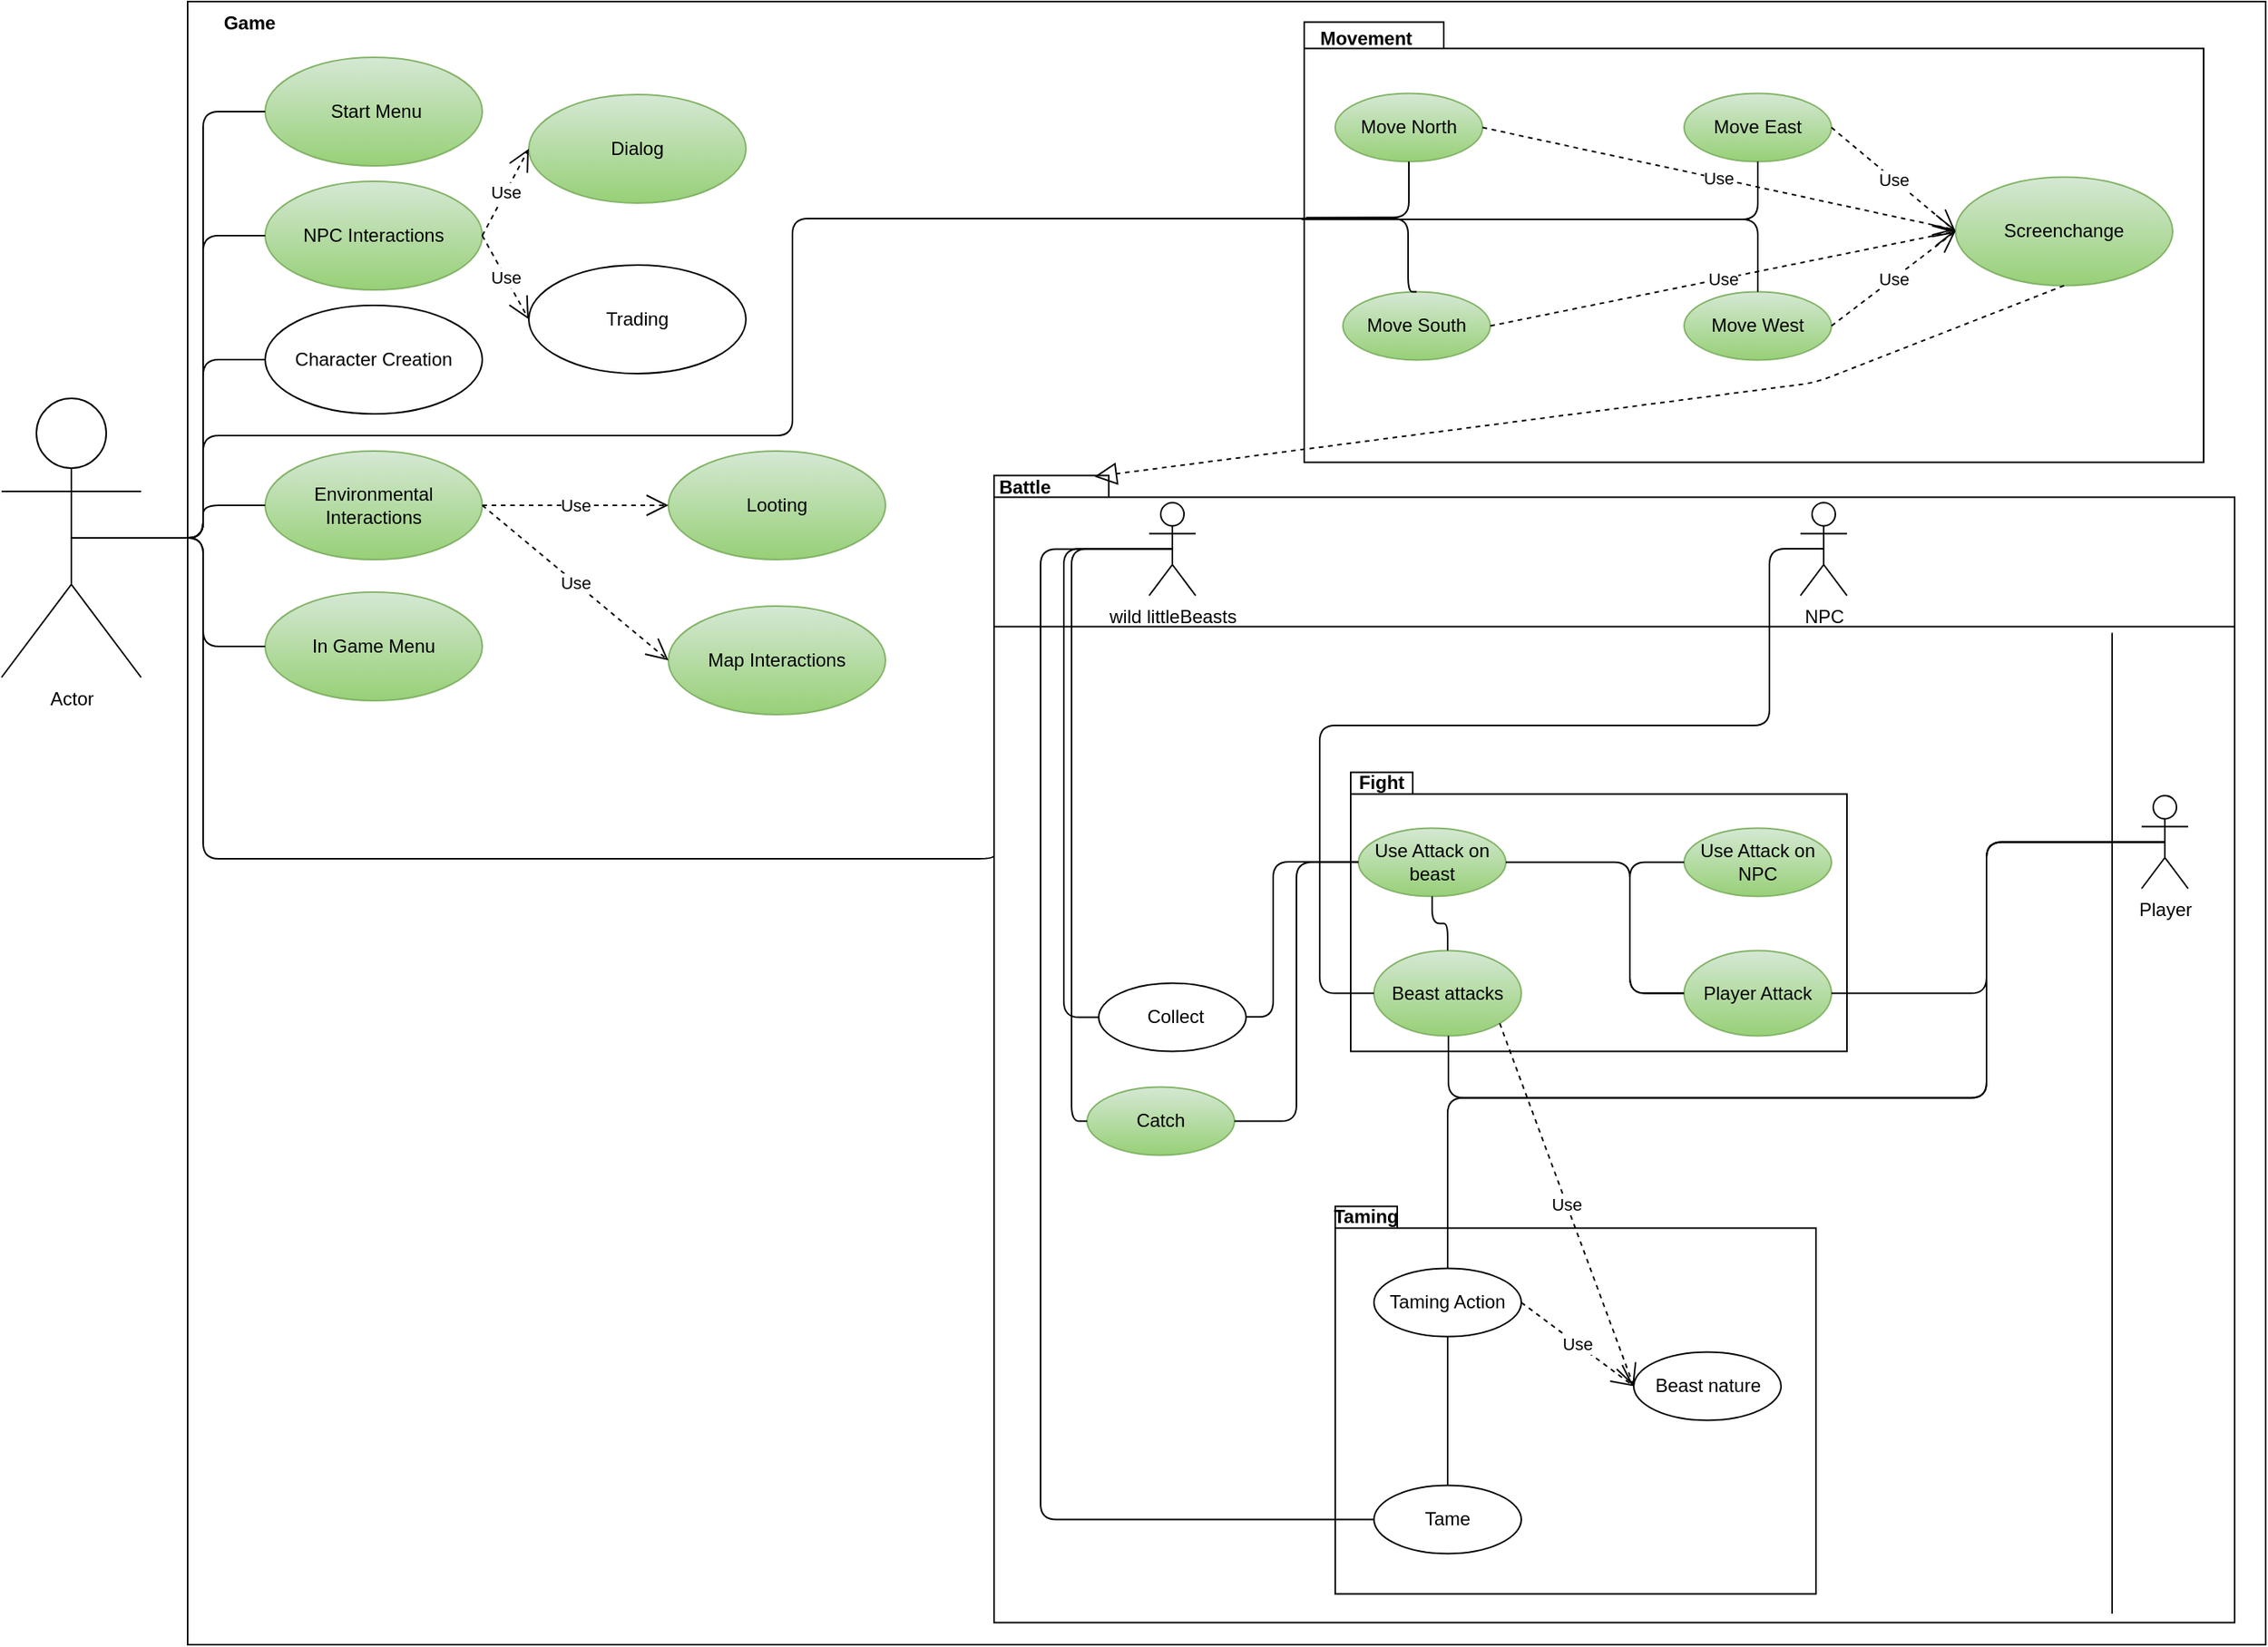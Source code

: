 <mxfile version="14.7.7" type="device"><diagram name="Page-1" id="e7e014a7-5840-1c2e-5031-d8a46d1fe8dd"><mxGraphModel dx="159" dy="99" grid="1" gridSize="10" guides="1" tooltips="1" connect="1" arrows="1" fold="1" page="1" pageScale="1" pageWidth="1169" pageHeight="826" background="#ffffff" math="0" shadow="0"><root><mxCell id="0"/><mxCell id="1" parent="0"/><mxCell id="sRtUOLRBgrClI-MuPztA-41" value="Actor" style="shape=umlActor;verticalLabelPosition=bottom;verticalAlign=top;html=1;outlineConnect=0;" parent="1" vertex="1"><mxGeometry x="10" y="266" width="90" height="180" as="geometry"/></mxCell><mxCell id="sRtUOLRBgrClI-MuPztA-45" value="" style="html=1;" parent="1" vertex="1"><mxGeometry x="130" y="10" width="1340" height="1060" as="geometry"/></mxCell><mxCell id="sRtUOLRBgrClI-MuPztA-47" value="Game" style="text;align=center;fontStyle=1;verticalAlign=middle;spacingLeft=3;spacingRight=3;strokeColor=none;rotatable=0;points=[[0,0.5],[1,0.5]];portConstraint=eastwest;" parent="1" vertex="1"><mxGeometry x="130" y="10" width="80" height="26" as="geometry"/></mxCell><mxCell id="sRtUOLRBgrClI-MuPztA-51" value="&lt;div&gt;&amp;nbsp;Start Menu&lt;/div&gt;" style="ellipse;whiteSpace=wrap;html=1;fillColor=#d5e8d4;strokeColor=#82b366;gradientColor=#97d077;" parent="1" vertex="1"><mxGeometry x="180" y="46" width="140" height="70" as="geometry"/></mxCell><mxCell id="sRtUOLRBgrClI-MuPztA-56" value="" style="endArrow=none;html=1;edgeStyle=orthogonalEdgeStyle;entryX=0;entryY=0.5;entryDx=0;entryDy=0;" parent="1" source="sRtUOLRBgrClI-MuPztA-41" target="sRtUOLRBgrClI-MuPztA-51" edge="1"><mxGeometry relative="1" as="geometry"><mxPoint x="-70" y="556" as="sourcePoint"/><mxPoint x="90" y="556" as="targetPoint"/></mxGeometry></mxCell><mxCell id="sRtUOLRBgrClI-MuPztA-64" value="NPC Interactions" style="ellipse;whiteSpace=wrap;html=1;fillColor=#d5e8d4;strokeColor=#82b366;gradientColor=#97d077;" parent="1" vertex="1"><mxGeometry x="180" y="126" width="140" height="70" as="geometry"/></mxCell><mxCell id="sRtUOLRBgrClI-MuPztA-65" value="" style="endArrow=none;html=1;edgeStyle=orthogonalEdgeStyle;exitX=0.5;exitY=0.5;exitDx=0;exitDy=0;exitPerimeter=0;entryX=0;entryY=0.5;entryDx=0;entryDy=0;" parent="1" source="sRtUOLRBgrClI-MuPztA-41" target="sRtUOLRBgrClI-MuPztA-64" edge="1"><mxGeometry relative="1" as="geometry"><mxPoint x="320" y="346" as="sourcePoint"/><mxPoint x="480" y="346" as="targetPoint"/><Array as="points"><mxPoint x="140" y="356"/><mxPoint x="140" y="161"/></Array></mxGeometry></mxCell><mxCell id="sRtUOLRBgrClI-MuPztA-69" value="Dialog" style="ellipse;whiteSpace=wrap;html=1;fillColor=#d5e8d4;strokeColor=#82b366;gradientColor=#97D077;" parent="1" vertex="1"><mxGeometry x="350" y="70" width="140" height="70" as="geometry"/></mxCell><mxCell id="sRtUOLRBgrClI-MuPztA-70" value="Trading" style="ellipse;whiteSpace=wrap;html=1;" parent="1" vertex="1"><mxGeometry x="350" y="180" width="140" height="70" as="geometry"/></mxCell><mxCell id="sRtUOLRBgrClI-MuPztA-71" value="Use" style="endArrow=open;endSize=12;dashed=1;html=1;exitX=1;exitY=0.5;exitDx=0;exitDy=0;entryX=0;entryY=0.5;entryDx=0;entryDy=0;" parent="1" source="sRtUOLRBgrClI-MuPztA-64" target="sRtUOLRBgrClI-MuPztA-69" edge="1"><mxGeometry width="160" relative="1" as="geometry"><mxPoint x="320" y="346" as="sourcePoint"/><mxPoint x="480" y="346" as="targetPoint"/></mxGeometry></mxCell><mxCell id="sRtUOLRBgrClI-MuPztA-72" value="Use" style="endArrow=open;endSize=12;dashed=1;html=1;exitX=1;exitY=0.5;exitDx=0;exitDy=0;entryX=0;entryY=0.5;entryDx=0;entryDy=0;" parent="1" source="sRtUOLRBgrClI-MuPztA-64" target="sRtUOLRBgrClI-MuPztA-70" edge="1"><mxGeometry width="160" relative="1" as="geometry"><mxPoint x="450" y="376" as="sourcePoint"/><mxPoint x="610" y="376" as="targetPoint"/></mxGeometry></mxCell><mxCell id="oWxDJWbDWD7QERlQmMKp-1" value="Character Creation" style="ellipse;whiteSpace=wrap;html=1;strokeColor=#000000;" parent="1" vertex="1"><mxGeometry x="180" y="206" width="140" height="70" as="geometry"/></mxCell><mxCell id="oWxDJWbDWD7QERlQmMKp-2" value="" style="endArrow=none;html=1;edgeStyle=orthogonalEdgeStyle;exitX=0.5;exitY=0.5;exitDx=0;exitDy=0;exitPerimeter=0;entryX=0;entryY=0.5;entryDx=0;entryDy=0;" parent="1" source="sRtUOLRBgrClI-MuPztA-41" target="oWxDJWbDWD7QERlQmMKp-1" edge="1"><mxGeometry relative="1" as="geometry"><mxPoint x="270" y="376" as="sourcePoint"/><mxPoint x="430" y="376" as="targetPoint"/></mxGeometry></mxCell><mxCell id="oWxDJWbDWD7QERlQmMKp-5" value="Environmental Interactions" style="ellipse;whiteSpace=wrap;html=1;strokeColor=#82b366;fillColor=#d5e8d4;gradientColor=#97D077;" parent="1" vertex="1"><mxGeometry x="180" y="300" width="140" height="70" as="geometry"/></mxCell><mxCell id="oWxDJWbDWD7QERlQmMKp-6" value="" style="endArrow=none;html=1;edgeStyle=orthogonalEdgeStyle;exitX=0.5;exitY=0.5;exitDx=0;exitDy=0;exitPerimeter=0;entryX=0;entryY=0.5;entryDx=0;entryDy=0;" parent="1" source="sRtUOLRBgrClI-MuPztA-41" target="oWxDJWbDWD7QERlQmMKp-5" edge="1"><mxGeometry relative="1" as="geometry"><mxPoint x="270" y="376" as="sourcePoint"/><mxPoint x="430" y="376" as="targetPoint"/><Array as="points"><mxPoint x="140" y="356"/><mxPoint x="140" y="335"/></Array></mxGeometry></mxCell><mxCell id="PRcwsvbXWFzfLVm4nMtb-1" value="" style="shape=folder;fontStyle=1;spacingTop=10;tabWidth=40;tabHeight=14;tabPosition=left;html=1;" parent="1" vertex="1"><mxGeometry x="650" y="315.75" width="800" height="740" as="geometry"/></mxCell><mxCell id="PRcwsvbXWFzfLVm4nMtb-2" value="Battle" style="text;align=center;fontStyle=1;verticalAlign=middle;spacingLeft=3;spacingRight=3;strokeColor=none;rotatable=0;points=[[0,0.5],[1,0.5]];portConstraint=eastwest;" parent="1" vertex="1"><mxGeometry x="630" y="309.25" width="80" height="26" as="geometry"/></mxCell><mxCell id="PRcwsvbXWFzfLVm4nMtb-3" value="" style="line;strokeWidth=1;fillColor=none;align=left;verticalAlign=middle;spacingTop=-1;spacingLeft=3;spacingRight=3;rotatable=0;labelPosition=right;points=[];portConstraint=eastwest;" parent="1" vertex="1"><mxGeometry x="650" y="409.25" width="800" height="8" as="geometry"/></mxCell><mxCell id="PRcwsvbXWFzfLVm4nMtb-4" value="" style="line;strokeWidth=1;fillColor=none;align=left;verticalAlign=middle;spacingTop=-1;spacingLeft=3;spacingRight=3;rotatable=0;labelPosition=right;points=[];portConstraint=eastwest;direction=south;" parent="1" vertex="1"><mxGeometry x="1370" y="417.25" width="2" height="632.75" as="geometry"/></mxCell><mxCell id="PRcwsvbXWFzfLVm4nMtb-6" value="Player" style="shape=umlActor;verticalLabelPosition=bottom;verticalAlign=top;html=1;" parent="1" vertex="1"><mxGeometry x="1390" y="522.25" width="30" height="60" as="geometry"/></mxCell><mxCell id="PRcwsvbXWFzfLVm4nMtb-12" value="&lt;div&gt;NPC&lt;/div&gt;" style="shape=umlActor;verticalLabelPosition=bottom;verticalAlign=top;html=1;" parent="1" vertex="1"><mxGeometry x="1170" y="333.25" width="30" height="60" as="geometry"/></mxCell><mxCell id="PRcwsvbXWFzfLVm4nMtb-13" value="wild littleBeasts" style="shape=umlActor;verticalLabelPosition=bottom;verticalAlign=top;html=1;" parent="1" vertex="1"><mxGeometry x="750" y="333.25" width="30" height="60" as="geometry"/></mxCell><mxCell id="PRcwsvbXWFzfLVm4nMtb-19" value="" style="shape=folder;fontStyle=1;spacingTop=10;tabWidth=40;tabHeight=14;tabPosition=left;html=1;" parent="1" vertex="1"><mxGeometry x="880" y="507.25" width="320" height="180" as="geometry"/></mxCell><mxCell id="PRcwsvbXWFzfLVm4nMtb-20" value="Fight" style="text;align=center;fontStyle=1;verticalAlign=middle;spacingLeft=3;spacingRight=3;strokeColor=none;rotatable=0;points=[[0,0.5],[1,0.5]];portConstraint=eastwest;" parent="1" vertex="1"><mxGeometry x="860" y="500" width="80" height="26" as="geometry"/></mxCell><mxCell id="PRcwsvbXWFzfLVm4nMtb-21" value="Use Attack on beast" style="ellipse;whiteSpace=wrap;html=1;fillColor=#d5e8d4;strokeColor=#82b366;gradientColor=#97d077;" parent="1" vertex="1"><mxGeometry x="885" y="543.25" width="95" height="44" as="geometry"/></mxCell><mxCell id="PRcwsvbXWFzfLVm4nMtb-22" value="Use Attack on NPC" style="ellipse;whiteSpace=wrap;html=1;fillColor=#d5e8d4;strokeColor=#82b366;gradientColor=#97d077;" parent="1" vertex="1"><mxGeometry x="1095" y="543.25" width="95" height="44" as="geometry"/></mxCell><mxCell id="PRcwsvbXWFzfLVm4nMtb-23" value="Beast attacks" style="ellipse;whiteSpace=wrap;html=1;fillColor=#d5e8d4;strokeColor=#82b366;gradientColor=#97d077;" parent="1" vertex="1"><mxGeometry x="895" y="622.25" width="95" height="55" as="geometry"/></mxCell><mxCell id="PRcwsvbXWFzfLVm4nMtb-24" value="Player Attack" style="ellipse;whiteSpace=wrap;html=1;fillColor=#d5e8d4;strokeColor=#82b366;gradientColor=#97d077;" parent="1" vertex="1"><mxGeometry x="1095" y="622.25" width="95" height="55" as="geometry"/></mxCell><mxCell id="PRcwsvbXWFzfLVm4nMtb-28" value="Catch" style="ellipse;whiteSpace=wrap;html=1;fillColor=#d5e8d4;strokeColor=#82b366;gradientColor=#97d077;" parent="1" vertex="1"><mxGeometry x="710" y="710.25" width="95" height="44" as="geometry"/></mxCell><mxCell id="PRcwsvbXWFzfLVm4nMtb-29" value="" style="endArrow=none;html=1;edgeStyle=orthogonalEdgeStyle;entryX=1;entryY=0.5;entryDx=0;entryDy=0;exitX=0.5;exitY=0.5;exitDx=0;exitDy=0;exitPerimeter=0;" parent="1" source="PRcwsvbXWFzfLVm4nMtb-6" target="PRcwsvbXWFzfLVm4nMtb-24" edge="1"><mxGeometry relative="1" as="geometry"><mxPoint x="1010" y="547.25" as="sourcePoint"/><mxPoint x="1170" y="547.25" as="targetPoint"/></mxGeometry></mxCell><mxCell id="PRcwsvbXWFzfLVm4nMtb-32" value="" style="endArrow=none;html=1;edgeStyle=orthogonalEdgeStyle;entryX=0.5;entryY=0.5;entryDx=0;entryDy=0;entryPerimeter=0;" parent="1" target="PRcwsvbXWFzfLVm4nMtb-6" edge="1"><mxGeometry relative="1" as="geometry"><mxPoint x="943" y="677.25" as="sourcePoint"/><mxPoint x="1170" y="547.25" as="targetPoint"/><Array as="points"><mxPoint x="943" y="717.25"/><mxPoint x="1290" y="717.25"/><mxPoint x="1290" y="552.25"/></Array></mxGeometry></mxCell><mxCell id="PRcwsvbXWFzfLVm4nMtb-35" value="" style="endArrow=none;html=1;edgeStyle=orthogonalEdgeStyle;exitX=0.5;exitY=1;exitDx=0;exitDy=0;entryX=0.5;entryY=0;entryDx=0;entryDy=0;" parent="1" source="PRcwsvbXWFzfLVm4nMtb-21" target="PRcwsvbXWFzfLVm4nMtb-23" edge="1"><mxGeometry relative="1" as="geometry"><mxPoint x="1010" y="547.25" as="sourcePoint"/><mxPoint x="1170" y="547.25" as="targetPoint"/></mxGeometry></mxCell><mxCell id="PRcwsvbXWFzfLVm4nMtb-38" value="" style="endArrow=none;html=1;edgeStyle=orthogonalEdgeStyle;exitX=0;exitY=0.5;exitDx=0;exitDy=0;entryX=1;entryY=0.5;entryDx=0;entryDy=0;" parent="1" source="PRcwsvbXWFzfLVm4nMtb-24" target="PRcwsvbXWFzfLVm4nMtb-21" edge="1"><mxGeometry relative="1" as="geometry"><mxPoint x="1010" y="547.25" as="sourcePoint"/><mxPoint x="1170" y="547.25" as="targetPoint"/><Array as="points"><mxPoint x="1060" y="649.25"/><mxPoint x="1060" y="565.25"/></Array></mxGeometry></mxCell><mxCell id="PRcwsvbXWFzfLVm4nMtb-41" value="" style="endArrow=none;html=1;edgeStyle=orthogonalEdgeStyle;exitX=0;exitY=0.5;exitDx=0;exitDy=0;" parent="1" source="PRcwsvbXWFzfLVm4nMtb-23" edge="1"><mxGeometry relative="1" as="geometry"><mxPoint x="1010" y="547.25" as="sourcePoint"/><mxPoint x="1185" y="363" as="targetPoint"/><Array as="points"><mxPoint x="860" y="650"/><mxPoint x="860" y="477"/><mxPoint x="1150" y="477"/><mxPoint x="1150" y="363"/></Array></mxGeometry></mxCell><mxCell id="PRcwsvbXWFzfLVm4nMtb-47" value="" style="endArrow=none;html=1;edgeStyle=orthogonalEdgeStyle;exitX=0;exitY=0.5;exitDx=0;exitDy=0;entryX=0.5;entryY=0.5;entryDx=0;entryDy=0;entryPerimeter=0;" parent="1" source="PRcwsvbXWFzfLVm4nMtb-28" target="PRcwsvbXWFzfLVm4nMtb-13" edge="1"><mxGeometry relative="1" as="geometry"><mxPoint x="747.5" y="695.25" as="sourcePoint"/><mxPoint x="1170" y="547.25" as="targetPoint"/><Array as="points"><mxPoint x="700" y="732"/><mxPoint x="700" y="363"/><mxPoint x="765" y="363"/></Array></mxGeometry></mxCell><mxCell id="PRcwsvbXWFzfLVm4nMtb-50" value="" style="endArrow=none;html=1;edgeStyle=orthogonalEdgeStyle;exitX=0;exitY=0.5;exitDx=0;exitDy=0;entryX=1;entryY=0.5;entryDx=0;entryDy=0;" parent="1" source="PRcwsvbXWFzfLVm4nMtb-21" target="PRcwsvbXWFzfLVm4nMtb-28" edge="1"><mxGeometry relative="1" as="geometry"><mxPoint x="900" y="647.25" as="sourcePoint"/><mxPoint x="795" y="717.25" as="targetPoint"/></mxGeometry></mxCell><mxCell id="PRcwsvbXWFzfLVm4nMtb-57" value="" style="shape=folder;fontStyle=1;spacingTop=10;tabWidth=40;tabHeight=14;tabPosition=left;html=1;" parent="1" vertex="1"><mxGeometry x="870" y="787.25" width="310" height="250" as="geometry"/></mxCell><mxCell id="PRcwsvbXWFzfLVm4nMtb-58" value="Taming" style="text;align=center;fontStyle=1;verticalAlign=middle;spacingLeft=3;spacingRight=3;strokeColor=none;rotatable=0;points=[[0,0.5],[1,0.5]];portConstraint=eastwest;" parent="1" vertex="1"><mxGeometry x="850" y="780" width="80" height="26" as="geometry"/></mxCell><mxCell id="PRcwsvbXWFzfLVm4nMtb-59" value="Taming Action" style="ellipse;whiteSpace=wrap;html=1;" parent="1" vertex="1"><mxGeometry x="895" y="827.25" width="95" height="44" as="geometry"/></mxCell><mxCell id="PRcwsvbXWFzfLVm4nMtb-60" value="Tame" style="ellipse;whiteSpace=wrap;html=1;" parent="1" vertex="1"><mxGeometry x="895" y="967.25" width="95" height="44" as="geometry"/></mxCell><mxCell id="PRcwsvbXWFzfLVm4nMtb-63" value="Beast nature" style="ellipse;whiteSpace=wrap;html=1;" parent="1" vertex="1"><mxGeometry x="1062.5" y="881.25" width="95" height="44" as="geometry"/></mxCell><mxCell id="PRcwsvbXWFzfLVm4nMtb-64" value="" style="endArrow=none;html=1;edgeStyle=orthogonalEdgeStyle;exitX=0.5;exitY=1;exitDx=0;exitDy=0;entryX=0.5;entryY=0;entryDx=0;entryDy=0;" parent="1" source="PRcwsvbXWFzfLVm4nMtb-59" target="PRcwsvbXWFzfLVm4nMtb-60" edge="1"><mxGeometry relative="1" as="geometry"><mxPoint x="1010" y="587.25" as="sourcePoint"/><mxPoint x="1170" y="587.25" as="targetPoint"/></mxGeometry></mxCell><mxCell id="PRcwsvbXWFzfLVm4nMtb-67" value="" style="endArrow=none;html=1;edgeStyle=orthogonalEdgeStyle;entryX=0;entryY=0.5;entryDx=0;entryDy=0;exitX=0.5;exitY=0.5;exitDx=0;exitDy=0;exitPerimeter=0;" parent="1" source="PRcwsvbXWFzfLVm4nMtb-13" target="PRcwsvbXWFzfLVm4nMtb-60" edge="1"><mxGeometry relative="1" as="geometry"><mxPoint x="750" y="347.25" as="sourcePoint"/><mxPoint x="1170" y="707.25" as="targetPoint"/><Array as="points"><mxPoint x="680" y="363"/><mxPoint x="680" y="989"/></Array></mxGeometry></mxCell><mxCell id="PRcwsvbXWFzfLVm4nMtb-70" value="Use" style="endArrow=open;endSize=12;dashed=1;html=1;exitX=1;exitY=0.5;exitDx=0;exitDy=0;entryX=0;entryY=0.5;entryDx=0;entryDy=0;" parent="1" source="PRcwsvbXWFzfLVm4nMtb-59" target="PRcwsvbXWFzfLVm4nMtb-63" edge="1"><mxGeometry width="160" relative="1" as="geometry"><mxPoint x="1010" y="837.25" as="sourcePoint"/><mxPoint x="1170" y="837.25" as="targetPoint"/></mxGeometry></mxCell><mxCell id="PRcwsvbXWFzfLVm4nMtb-71" value="" style="endArrow=none;html=1;edgeStyle=orthogonalEdgeStyle;exitX=0.5;exitY=0;exitDx=0;exitDy=0;entryX=0.5;entryY=0.5;entryDx=0;entryDy=0;entryPerimeter=0;" parent="1" source="PRcwsvbXWFzfLVm4nMtb-59" target="PRcwsvbXWFzfLVm4nMtb-6" edge="1"><mxGeometry relative="1" as="geometry"><mxPoint x="1010" y="817.25" as="sourcePoint"/><mxPoint x="1170" y="817.25" as="targetPoint"/><Array as="points"><mxPoint x="943" y="717.25"/><mxPoint x="1290" y="717.25"/><mxPoint x="1290" y="552.25"/></Array></mxGeometry></mxCell><mxCell id="PRcwsvbXWFzfLVm4nMtb-74" value="" style="endArrow=none;html=1;edgeStyle=orthogonalEdgeStyle;exitX=0.5;exitY=0.5;exitDx=0;exitDy=0;exitPerimeter=0;entryX=0;entryY=0;entryDx=0;entryDy=243;entryPerimeter=0;" parent="1" source="sRtUOLRBgrClI-MuPztA-41" target="PRcwsvbXWFzfLVm4nMtb-1" edge="1"><mxGeometry relative="1" as="geometry"><mxPoint x="400" y="410" as="sourcePoint"/><mxPoint x="560" y="410" as="targetPoint"/><Array as="points"><mxPoint x="140" y="356"/><mxPoint x="140" y="563"/></Array></mxGeometry></mxCell><mxCell id="PRcwsvbXWFzfLVm4nMtb-77" value="" style="shape=folder;fontStyle=1;spacingTop=10;tabWidth=90;tabHeight=17;tabPosition=left;html=1;" parent="1" vertex="1"><mxGeometry x="850" y="23.25" width="580" height="284" as="geometry"/></mxCell><mxCell id="PRcwsvbXWFzfLVm4nMtb-78" value="Move North" style="ellipse;whiteSpace=wrap;html=1;fillColor=#d5e8d4;strokeColor=#82b366;gradientColor=#97d077;" parent="1" vertex="1"><mxGeometry x="870" y="69.25" width="95" height="44" as="geometry"/></mxCell><mxCell id="PRcwsvbXWFzfLVm4nMtb-79" value="Move South" style="ellipse;whiteSpace=wrap;html=1;fillColor=#d5e8d4;strokeColor=#82b366;gradientColor=#97d077;" parent="1" vertex="1"><mxGeometry x="875" y="197.25" width="95" height="44" as="geometry"/></mxCell><mxCell id="PRcwsvbXWFzfLVm4nMtb-80" value="Move East" style="ellipse;whiteSpace=wrap;html=1;fillColor=#d5e8d4;strokeColor=#82b366;gradientColor=#97d077;" parent="1" vertex="1"><mxGeometry x="1095" y="69.25" width="95" height="44" as="geometry"/></mxCell><mxCell id="PRcwsvbXWFzfLVm4nMtb-81" value="Move West" style="ellipse;whiteSpace=wrap;html=1;fillColor=#d5e8d4;strokeColor=#82b366;gradientColor=#97d077;" parent="1" vertex="1"><mxGeometry x="1095" y="197.25" width="95" height="44" as="geometry"/></mxCell><mxCell id="PRcwsvbXWFzfLVm4nMtb-82" value="Screenchange" style="ellipse;whiteSpace=wrap;html=1;fillColor=#d5e8d4;strokeColor=#82b366;gradientColor=#97d077;" parent="1" vertex="1"><mxGeometry x="1270" y="123.25" width="140" height="70" as="geometry"/></mxCell><mxCell id="PRcwsvbXWFzfLVm4nMtb-83" value="Movement" style="text;align=center;fontStyle=1;verticalAlign=middle;spacingLeft=3;spacingRight=3;strokeColor=none;rotatable=0;points=[[0,0.5],[1,0.5]];portConstraint=eastwest;" parent="1" vertex="1"><mxGeometry x="850" y="20" width="80" height="26" as="geometry"/></mxCell><mxCell id="PRcwsvbXWFzfLVm4nMtb-84" value="" style="endArrow=none;html=1;edgeStyle=orthogonalEdgeStyle;exitX=0.5;exitY=0.5;exitDx=0;exitDy=0;exitPerimeter=0;" parent="1" source="sRtUOLRBgrClI-MuPztA-41" edge="1"><mxGeometry relative="1" as="geometry"><mxPoint x="10" y="195.77" as="sourcePoint"/><mxPoint x="850" y="150" as="targetPoint"/><Array as="points"><mxPoint x="140" y="356"/><mxPoint x="140" y="290"/><mxPoint x="520" y="290"/><mxPoint x="520" y="150"/></Array></mxGeometry></mxCell><mxCell id="PRcwsvbXWFzfLVm4nMtb-87" value="" style="endArrow=none;html=1;edgeStyle=orthogonalEdgeStyle;exitX=0.5;exitY=1;exitDx=0;exitDy=0;entryX=0.002;entryY=0.444;entryDx=0;entryDy=0;entryPerimeter=0;" parent="1" source="PRcwsvbXWFzfLVm4nMtb-78" target="PRcwsvbXWFzfLVm4nMtb-77" edge="1"><mxGeometry relative="1" as="geometry"><mxPoint x="690" y="327.25" as="sourcePoint"/><mxPoint x="850" y="327.25" as="targetPoint"/><Array as="points"><mxPoint x="917" y="149.25"/></Array></mxGeometry></mxCell><mxCell id="PRcwsvbXWFzfLVm4nMtb-90" value="" style="endArrow=none;html=1;edgeStyle=orthogonalEdgeStyle;exitX=0.5;exitY=0;exitDx=0;exitDy=0;entryX=-0.002;entryY=0.446;entryDx=0;entryDy=0;entryPerimeter=0;" parent="1" source="PRcwsvbXWFzfLVm4nMtb-79" target="PRcwsvbXWFzfLVm4nMtb-77" edge="1"><mxGeometry relative="1" as="geometry"><mxPoint x="917.5" y="113.25" as="sourcePoint"/><mxPoint x="851.16" y="149.346" as="targetPoint"/><Array as="points"><mxPoint x="917" y="197.25"/><mxPoint x="917" y="150.25"/></Array></mxGeometry></mxCell><mxCell id="PRcwsvbXWFzfLVm4nMtb-91" value="" style="endArrow=none;html=1;edgeStyle=orthogonalEdgeStyle;exitX=0.5;exitY=0;exitDx=0;exitDy=0;entryX=-0.002;entryY=0.448;entryDx=0;entryDy=0;entryPerimeter=0;" parent="1" source="PRcwsvbXWFzfLVm4nMtb-81" target="PRcwsvbXWFzfLVm4nMtb-77" edge="1"><mxGeometry relative="1" as="geometry"><mxPoint x="927.5" y="123.25" as="sourcePoint"/><mxPoint x="861.16" y="159.346" as="targetPoint"/><Array as="points"><mxPoint x="1143" y="150.25"/></Array></mxGeometry></mxCell><mxCell id="PRcwsvbXWFzfLVm4nMtb-92" value="" style="endArrow=none;html=1;edgeStyle=orthogonalEdgeStyle;exitX=0.5;exitY=1;exitDx=0;exitDy=0;entryX=-0.003;entryY=0.448;entryDx=0;entryDy=0;entryPerimeter=0;" parent="1" source="PRcwsvbXWFzfLVm4nMtb-80" target="PRcwsvbXWFzfLVm4nMtb-77" edge="1"><mxGeometry relative="1" as="geometry"><mxPoint x="937.5" y="133.25" as="sourcePoint"/><mxPoint x="850" y="147.25" as="targetPoint"/><Array as="points"><mxPoint x="1143" y="150.25"/></Array></mxGeometry></mxCell><mxCell id="PRcwsvbXWFzfLVm4nMtb-93" value="Use" style="endArrow=open;endSize=12;dashed=1;html=1;exitX=1;exitY=0.5;exitDx=0;exitDy=0;entryX=0;entryY=0.5;entryDx=0;entryDy=0;" parent="1" source="PRcwsvbXWFzfLVm4nMtb-79" target="PRcwsvbXWFzfLVm4nMtb-82" edge="1"><mxGeometry width="160" relative="1" as="geometry"><mxPoint x="830" y="187.25" as="sourcePoint"/><mxPoint x="990" y="187.25" as="targetPoint"/></mxGeometry></mxCell><mxCell id="PRcwsvbXWFzfLVm4nMtb-94" value="Use" style="endArrow=open;endSize=12;dashed=1;html=1;exitX=1;exitY=0.5;exitDx=0;exitDy=0;" parent="1" source="PRcwsvbXWFzfLVm4nMtb-78" edge="1"><mxGeometry width="160" relative="1" as="geometry"><mxPoint x="830" y="187.25" as="sourcePoint"/><mxPoint x="1270" y="157.25" as="targetPoint"/></mxGeometry></mxCell><mxCell id="PRcwsvbXWFzfLVm4nMtb-95" value="Use" style="endArrow=open;endSize=12;dashed=1;html=1;exitX=1;exitY=0.5;exitDx=0;exitDy=0;entryX=0;entryY=0.5;entryDx=0;entryDy=0;" parent="1" source="PRcwsvbXWFzfLVm4nMtb-80" target="PRcwsvbXWFzfLVm4nMtb-82" edge="1"><mxGeometry width="160" relative="1" as="geometry"><mxPoint x="830" y="187.25" as="sourcePoint"/><mxPoint x="990" y="187.25" as="targetPoint"/></mxGeometry></mxCell><mxCell id="PRcwsvbXWFzfLVm4nMtb-96" value="Use" style="endArrow=open;endSize=12;dashed=1;html=1;exitX=1;exitY=0.5;exitDx=0;exitDy=0;entryX=0;entryY=0.5;entryDx=0;entryDy=0;" parent="1" source="PRcwsvbXWFzfLVm4nMtb-81" target="PRcwsvbXWFzfLVm4nMtb-82" edge="1"><mxGeometry width="160" relative="1" as="geometry"><mxPoint x="830" y="187.25" as="sourcePoint"/><mxPoint x="990" y="187.25" as="targetPoint"/></mxGeometry></mxCell><mxCell id="PRcwsvbXWFzfLVm4nMtb-97" value="Use" style="endArrow=open;endSize=12;dashed=1;html=1;exitX=1;exitY=1;exitDx=0;exitDy=0;entryX=0;entryY=0.5;entryDx=0;entryDy=0;" parent="1" source="PRcwsvbXWFzfLVm4nMtb-23" target="PRcwsvbXWFzfLVm4nMtb-63" edge="1"><mxGeometry width="160" relative="1" as="geometry"><mxPoint x="830" y="667.25" as="sourcePoint"/><mxPoint x="1060" y="907.25" as="targetPoint"/></mxGeometry></mxCell><mxCell id="PRcwsvbXWFzfLVm4nMtb-98" style="edgeStyle=orthogonalEdgeStyle;rounded=0;orthogonalLoop=1;jettySize=auto;html=1;exitX=0.5;exitY=1;exitDx=0;exitDy=0;exitPerimeter=0;" parent="1" source="PRcwsvbXWFzfLVm4nMtb-1" target="PRcwsvbXWFzfLVm4nMtb-1" edge="1"><mxGeometry relative="1" as="geometry"/></mxCell><mxCell id="Xd5s8YkjNAPzE_KyDQ_2-1" value="" style="endArrow=block;dashed=1;endFill=0;endSize=12;html=1;exitX=0.5;exitY=1;exitDx=0;exitDy=0;entryX=0.081;entryY=0.001;entryDx=0;entryDy=0;entryPerimeter=0;" parent="1" source="PRcwsvbXWFzfLVm4nMtb-82" target="PRcwsvbXWFzfLVm4nMtb-1" edge="1"><mxGeometry width="160" relative="1" as="geometry"><mxPoint x="60" y="385.75" as="sourcePoint"/><mxPoint x="220" y="385.75" as="targetPoint"/><Array as="points"><mxPoint x="1180" y="255.75"/></Array></mxGeometry></mxCell><mxCell id="Xd5s8YkjNAPzE_KyDQ_2-2" value="In Game Menu" style="ellipse;whiteSpace=wrap;html=1;strokeColor=#82b366;fillColor=#d5e8d4;gradientColor=#97d077;" parent="1" vertex="1"><mxGeometry x="180" y="391" width="140" height="70" as="geometry"/></mxCell><mxCell id="Xd5s8YkjNAPzE_KyDQ_2-3" value="" style="endArrow=none;html=1;edgeStyle=orthogonalEdgeStyle;exitX=0.5;exitY=0.5;exitDx=0;exitDy=0;exitPerimeter=0;entryX=0;entryY=0.5;entryDx=0;entryDy=0;" parent="1" source="sRtUOLRBgrClI-MuPztA-41" target="Xd5s8YkjNAPzE_KyDQ_2-2" edge="1"><mxGeometry relative="1" as="geometry"><mxPoint x="400" y="340" as="sourcePoint"/><mxPoint x="560" y="340" as="targetPoint"/><Array as="points"><mxPoint x="140" y="356"/><mxPoint x="140" y="426"/></Array></mxGeometry></mxCell><mxCell id="TCfbtO5uu2o0GUsWySJG-1" value="" style="endArrow=none;html=1;edgeStyle=orthogonalEdgeStyle;exitX=0;exitY=0.5;exitDx=0;exitDy=0;entryX=0;entryY=0.5;entryDx=0;entryDy=0;" parent="1" source="PRcwsvbXWFzfLVm4nMtb-24" target="PRcwsvbXWFzfLVm4nMtb-22" edge="1"><mxGeometry relative="1" as="geometry"><mxPoint x="930" y="497.25" as="sourcePoint"/><mxPoint x="1090" y="497.25" as="targetPoint"/><Array as="points"><mxPoint x="1060" y="650.25"/><mxPoint x="1060" y="565.25"/></Array></mxGeometry></mxCell><mxCell id="I4HagsyRFdNld8h9mqJk-1" value="Looting" style="ellipse;whiteSpace=wrap;html=1;fillColor=#d5e8d4;strokeColor=#82b366;gradientColor=#97D077;" parent="1" vertex="1"><mxGeometry x="440" y="300" width="140" height="70" as="geometry"/></mxCell><mxCell id="I4HagsyRFdNld8h9mqJk-2" value="Map Interactions" style="ellipse;whiteSpace=wrap;html=1;fillColor=#d5e8d4;strokeColor=#82b366;gradientColor=#97D077;" parent="1" vertex="1"><mxGeometry x="440" y="400" width="140" height="70" as="geometry"/></mxCell><mxCell id="I4HagsyRFdNld8h9mqJk-3" value="Use" style="endArrow=open;endSize=12;dashed=1;html=1;exitX=1;exitY=0.5;exitDx=0;exitDy=0;entryX=0;entryY=0.5;entryDx=0;entryDy=0;" parent="1" source="oWxDJWbDWD7QERlQmMKp-5" target="I4HagsyRFdNld8h9mqJk-1" edge="1"><mxGeometry width="160" relative="1" as="geometry"><mxPoint x="850" y="550" as="sourcePoint"/><mxPoint x="1010" y="550" as="targetPoint"/></mxGeometry></mxCell><mxCell id="I4HagsyRFdNld8h9mqJk-4" value="Use" style="endArrow=open;endSize=12;dashed=1;html=1;exitX=1;exitY=0.5;exitDx=0;exitDy=0;entryX=0;entryY=0.5;entryDx=0;entryDy=0;" parent="1" source="oWxDJWbDWD7QERlQmMKp-5" target="I4HagsyRFdNld8h9mqJk-2" edge="1"><mxGeometry width="160" relative="1" as="geometry"><mxPoint x="850" y="550" as="sourcePoint"/><mxPoint x="1010" y="550" as="targetPoint"/></mxGeometry></mxCell><mxCell id="w7-Cd9CT1Dsdf8XPqKXY-1" value="&amp;nbsp;Collect" style="ellipse;whiteSpace=wrap;html=1;" vertex="1" parent="1"><mxGeometry x="717.5" y="643.25" width="95" height="44" as="geometry"/></mxCell><mxCell id="w7-Cd9CT1Dsdf8XPqKXY-2" value="" style="endArrow=none;html=1;edgeStyle=orthogonalEdgeStyle;exitX=0;exitY=0.5;exitDx=0;exitDy=0;" edge="1" parent="1" source="w7-Cd9CT1Dsdf8XPqKXY-1"><mxGeometry relative="1" as="geometry"><mxPoint x="717.5" y="643.306" as="sourcePoint"/><mxPoint x="750" y="363" as="targetPoint"/><Array as="points"><mxPoint x="695" y="665"/><mxPoint x="695" y="363"/></Array></mxGeometry></mxCell><mxCell id="w7-Cd9CT1Dsdf8XPqKXY-3" style="edgeStyle=orthogonalEdgeStyle;rounded=0;orthogonalLoop=1;jettySize=auto;html=1;exitX=0.5;exitY=1;exitDx=0;exitDy=0;" edge="1" parent="1" source="w7-Cd9CT1Dsdf8XPqKXY-1" target="w7-Cd9CT1Dsdf8XPqKXY-1"><mxGeometry relative="1" as="geometry"/></mxCell><mxCell id="w7-Cd9CT1Dsdf8XPqKXY-4" value="" style="endArrow=none;html=1;edgeStyle=orthogonalEdgeStyle;exitX=0;exitY=0.5;exitDx=0;exitDy=0;entryX=1;entryY=0.5;entryDx=0;entryDy=0;" edge="1" parent="1" target="w7-Cd9CT1Dsdf8XPqKXY-1"><mxGeometry relative="1" as="geometry"><mxPoint x="885" y="565" as="sourcePoint"/><mxPoint x="812.975" y="654.002" as="targetPoint"/><Array as="points"><mxPoint x="830" y="565"/><mxPoint x="830" y="665"/><mxPoint x="813" y="665"/></Array></mxGeometry></mxCell></root></mxGraphModel></diagram></mxfile>
